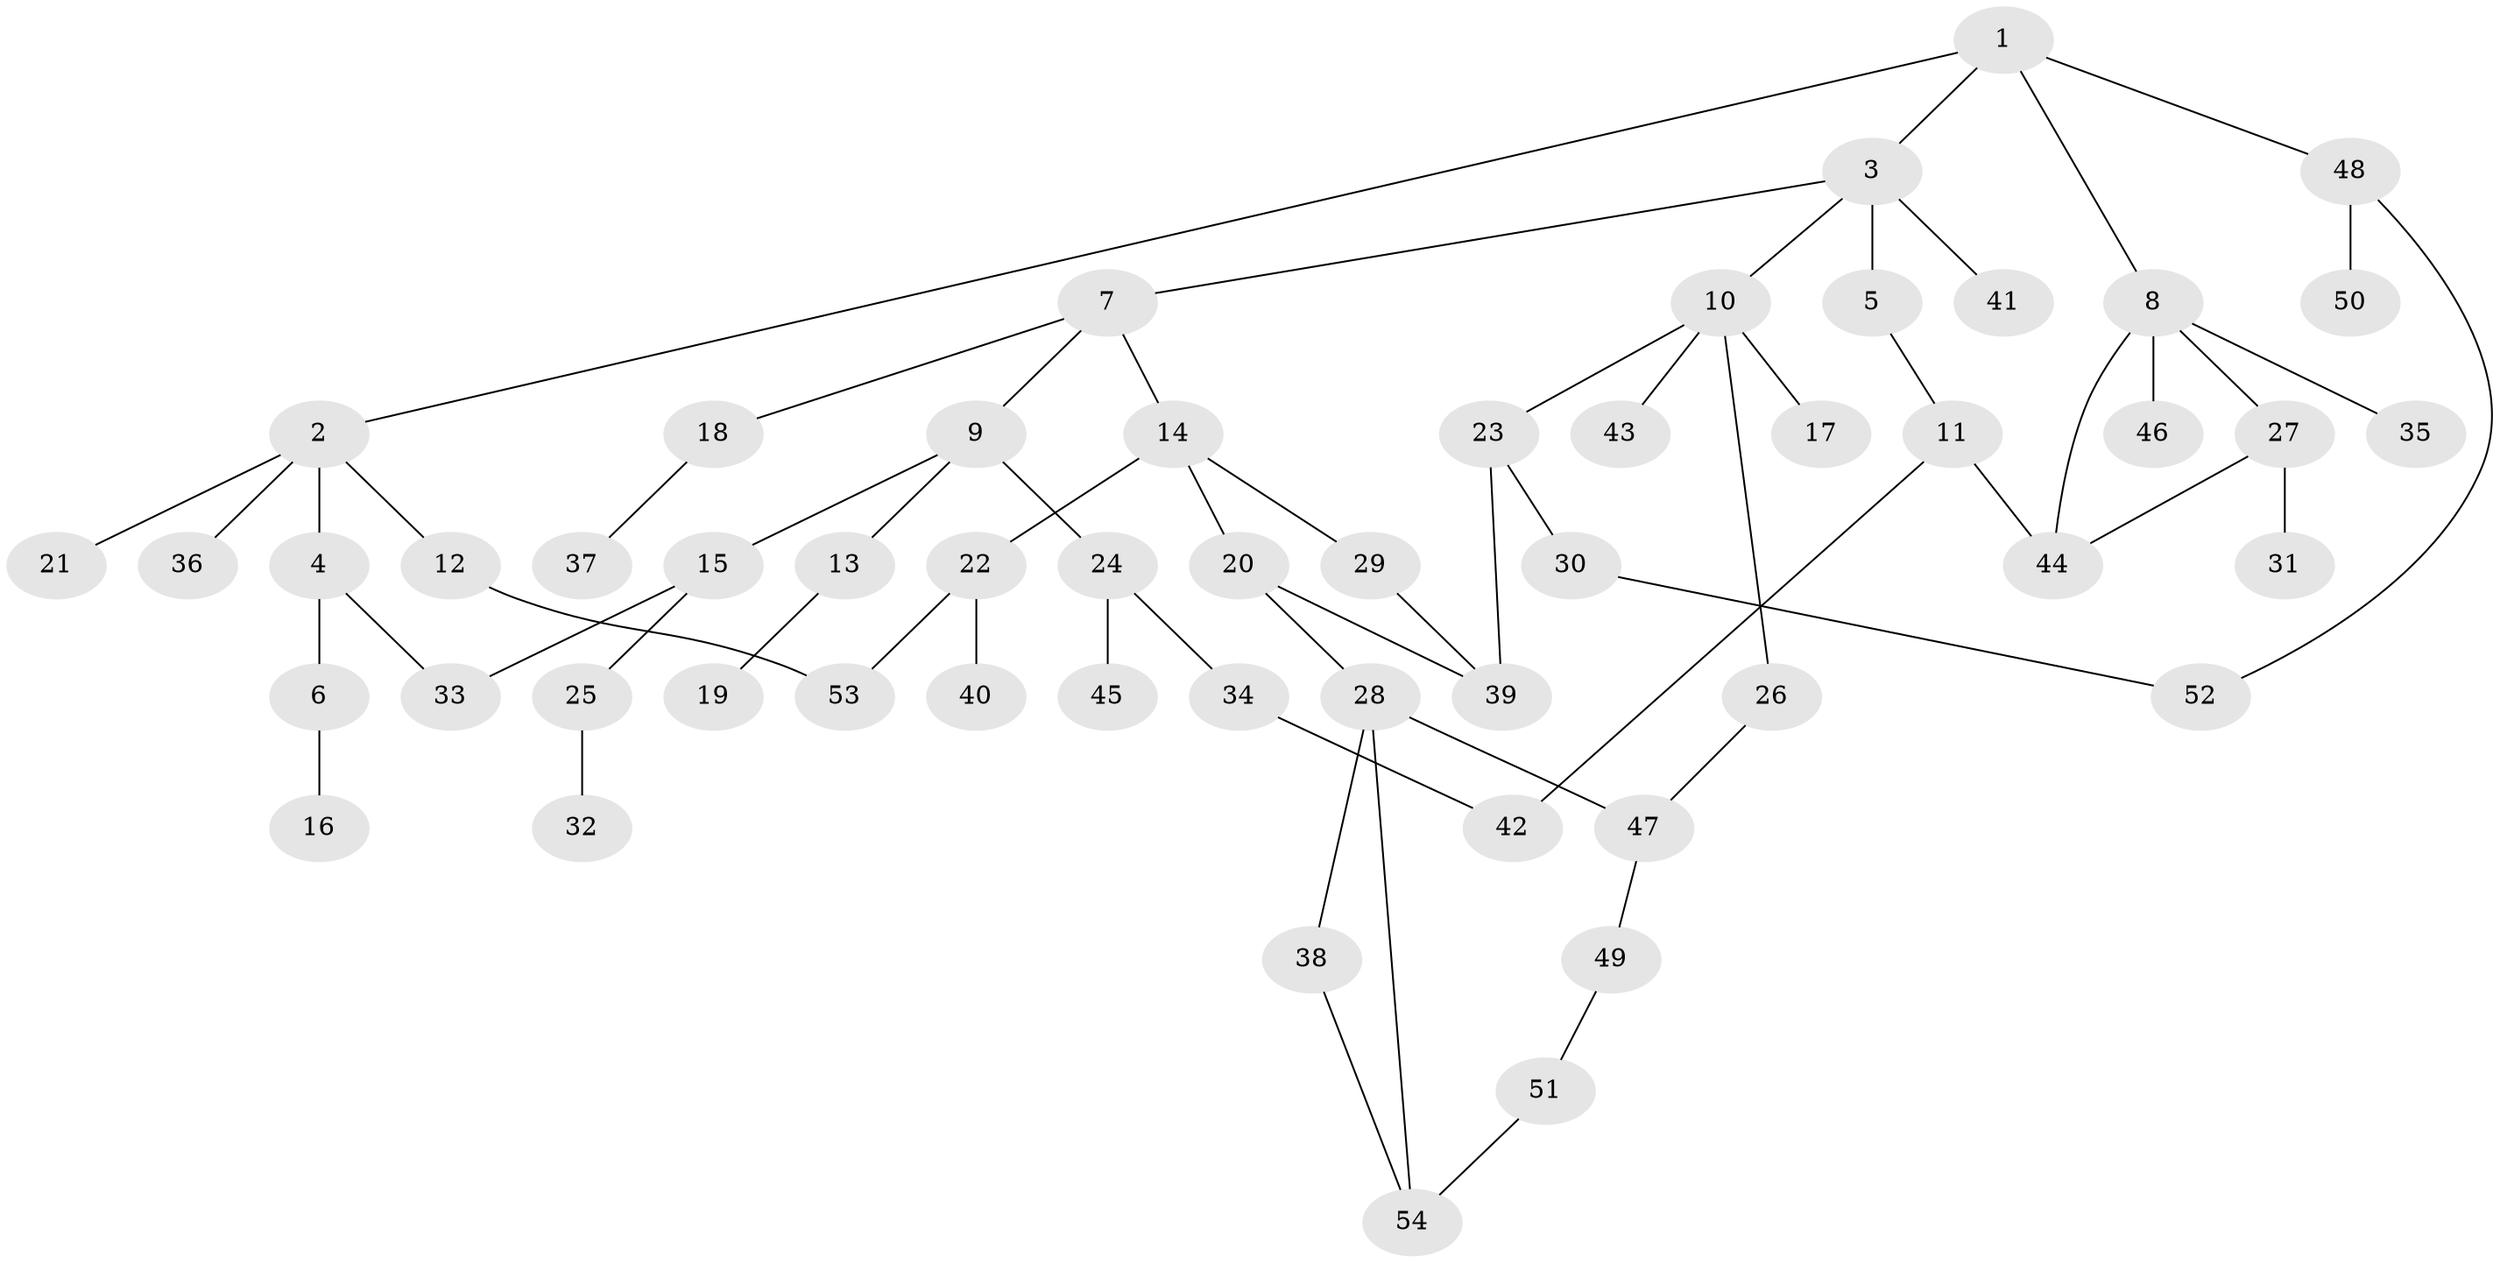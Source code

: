 // Generated by graph-tools (version 1.1) at 2025/01/03/09/25 03:01:08]
// undirected, 54 vertices, 64 edges
graph export_dot {
graph [start="1"]
  node [color=gray90,style=filled];
  1;
  2;
  3;
  4;
  5;
  6;
  7;
  8;
  9;
  10;
  11;
  12;
  13;
  14;
  15;
  16;
  17;
  18;
  19;
  20;
  21;
  22;
  23;
  24;
  25;
  26;
  27;
  28;
  29;
  30;
  31;
  32;
  33;
  34;
  35;
  36;
  37;
  38;
  39;
  40;
  41;
  42;
  43;
  44;
  45;
  46;
  47;
  48;
  49;
  50;
  51;
  52;
  53;
  54;
  1 -- 2;
  1 -- 3;
  1 -- 8;
  1 -- 48;
  2 -- 4;
  2 -- 12;
  2 -- 21;
  2 -- 36;
  3 -- 5;
  3 -- 7;
  3 -- 10;
  3 -- 41;
  4 -- 6;
  4 -- 33;
  5 -- 11;
  6 -- 16;
  7 -- 9;
  7 -- 14;
  7 -- 18;
  8 -- 27;
  8 -- 35;
  8 -- 46;
  8 -- 44;
  9 -- 13;
  9 -- 15;
  9 -- 24;
  10 -- 17;
  10 -- 23;
  10 -- 26;
  10 -- 43;
  11 -- 42;
  11 -- 44;
  12 -- 53;
  13 -- 19;
  14 -- 20;
  14 -- 22;
  14 -- 29;
  15 -- 25;
  15 -- 33;
  18 -- 37;
  20 -- 28;
  20 -- 39;
  22 -- 40;
  22 -- 53;
  23 -- 30;
  23 -- 39;
  24 -- 34;
  24 -- 45;
  25 -- 32;
  26 -- 47;
  27 -- 31;
  27 -- 44;
  28 -- 38;
  28 -- 47;
  28 -- 54;
  29 -- 39;
  30 -- 52;
  34 -- 42;
  38 -- 54;
  47 -- 49;
  48 -- 50;
  48 -- 52;
  49 -- 51;
  51 -- 54;
}
